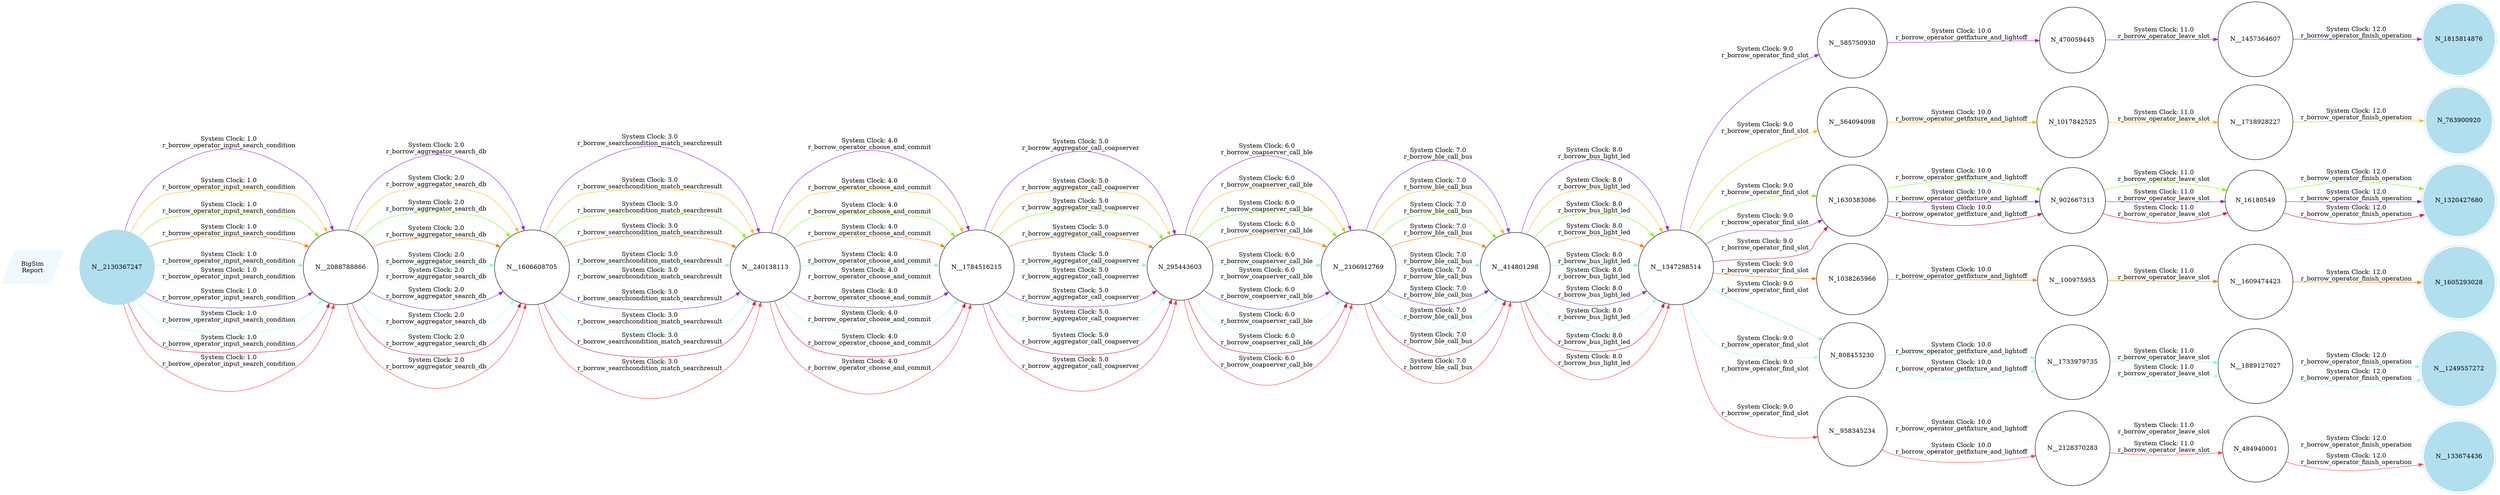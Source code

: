digraph reaction_graph {
   rankdir=LR;
   Node [shape = circle];
   BigSim_Report [shape = parallelogram color = aliceblue style=filled label="BigSim
Report"];
BigSim_Report -> N__2130367247[color = aliceblue label = ""];
 N__2130367247
 [shape=circle, color=lightblue2, style=filled];
N__1457364607[ label="N__1457364607"];
 N__1457364607 -> N_1815814876[ color = purple label = "System Clock: 12.0
r_borrow_operator_finish_operation"];
N_1815814876[ shape = doublecircle, color=lightblue2, style=filled, label="N_1815814876"];
N__2088788866[ label="N__2088788866"];
 N__2088788866 -> N__1606608705[ color = purple label = "System Clock: 2.0
r_borrow_aggregator_search_db"];
N__1784516215[ label="N__1784516215"];
 N__1784516215 -> N_295443603[ color = purple label = "System Clock: 5.0
r_borrow_aggregator_call_coapserver"];
N_470059445[ label="N_470059445"];
 N_470059445 -> N__1457364607[ color = purple label = "System Clock: 11.0
r_borrow_operator_leave_slot"];
N__2130367247[ label="N__2130367247"];
 N__2130367247 -> N__2088788866[ color = purple label = "System Clock: 1.0
r_borrow_operator_input_search_condition"];
N__585750930[ label="N__585750930"];
 N__585750930 -> N_470059445[ color = purple label = "System Clock: 10.0
r_borrow_operator_getfixture_and_lightoff"];
N__2106912769[ label="N__2106912769"];
 N__2106912769 -> N__414801298[ color = purple label = "System Clock: 7.0
r_borrow_ble_call_bus"];
N__240138113[ label="N__240138113"];
 N__240138113 -> N__1784516215[ color = purple label = "System Clock: 4.0
r_borrow_operator_choose_and_commit"];
N__414801298[ label="N__414801298"];
 N__414801298 -> N__1347298514[ color = purple label = "System Clock: 8.0
r_borrow_bus_light_led"];
N__1347298514[ label="N__1347298514"];
 N__1347298514 -> N__585750930[ color = purple label = "System Clock: 9.0
r_borrow_operator_find_slot"];
N_295443603[ label="N_295443603"];
 N_295443603 -> N__2106912769[ color = purple label = "System Clock: 6.0
r_borrow_coapserver_call_ble"];
N__1606608705[ label="N__1606608705"];
 N__1606608705 -> N__240138113[ color = purple label = "System Clock: 3.0
r_borrow_searchcondition_match_searchresult"];
N__2088788866[ label="N__2088788866"];
 N__2088788866 -> N__1606608705[ color = darkgoldenrod1 label = "System Clock: 2.0
r_borrow_aggregator_search_db"];
N__1718928227[ label="N__1718928227"];
 N__1718928227 -> N_763900920[ color = darkgoldenrod1 label = "System Clock: 12.0
r_borrow_operator_finish_operation"];
N_1017842525[ label="N_1017842525"];
 N_1017842525 -> N__1718928227[ color = darkgoldenrod1 label = "System Clock: 11.0
r_borrow_operator_leave_slot"];
N__1784516215[ label="N__1784516215"];
 N__1784516215 -> N_295443603[ color = darkgoldenrod1 label = "System Clock: 5.0
r_borrow_aggregator_call_coapserver"];
N__564094098[ label="N__564094098"];
 N__564094098 -> N_1017842525[ color = darkgoldenrod1 label = "System Clock: 10.0
r_borrow_operator_getfixture_and_lightoff"];
N__2130367247[ label="N__2130367247"];
 N__2130367247 -> N__2088788866[ color = darkgoldenrod1 label = "System Clock: 1.0
r_borrow_operator_input_search_condition"];
N__2106912769[ label="N__2106912769"];
 N__2106912769 -> N__414801298[ color = darkgoldenrod1 label = "System Clock: 7.0
r_borrow_ble_call_bus"];
N__240138113[ label="N__240138113"];
 N__240138113 -> N__1784516215[ color = darkgoldenrod1 label = "System Clock: 4.0
r_borrow_operator_choose_and_commit"];
N__414801298[ label="N__414801298"];
 N__414801298 -> N__1347298514[ color = darkgoldenrod1 label = "System Clock: 8.0
r_borrow_bus_light_led"];
N__1347298514[ label="N__1347298514"];
 N__1347298514 -> N__564094098[ color = darkgoldenrod1 label = "System Clock: 9.0
r_borrow_operator_find_slot"];
N_295443603[ label="N_295443603"];
 N_295443603 -> N__2106912769[ color = darkgoldenrod1 label = "System Clock: 6.0
r_borrow_coapserver_call_ble"];
N__1606608705[ label="N__1606608705"];
 N__1606608705 -> N__240138113[ color = darkgoldenrod1 label = "System Clock: 3.0
r_borrow_searchcondition_match_searchresult"];
N_763900920[ shape = doublecircle, color=lightblue2, style=filled, label="N_763900920"];
N_1320427680[ shape = doublecircle, color=lightblue2, style=filled, label="N_1320427680"];
N__2088788866[ label="N__2088788866"];
 N__2088788866 -> N__1606608705[ color = chartreuse1 label = "System Clock: 2.0
r_borrow_aggregator_search_db"];
N__1784516215[ label="N__1784516215"];
 N__1784516215 -> N_295443603[ color = chartreuse1 label = "System Clock: 5.0
r_borrow_aggregator_call_coapserver"];
N__2130367247[ label="N__2130367247"];
 N__2130367247 -> N__2088788866[ color = chartreuse1 label = "System Clock: 1.0
r_borrow_operator_input_search_condition"];
N_16180549[ label="N_16180549"];
 N_16180549 -> N_1320427680[ color = chartreuse1 label = "System Clock: 12.0
r_borrow_operator_finish_operation"];
N__2106912769[ label="N__2106912769"];
 N__2106912769 -> N__414801298[ color = chartreuse1 label = "System Clock: 7.0
r_borrow_ble_call_bus"];
N_902667313[ label="N_902667313"];
 N_902667313 -> N_16180549[ color = chartreuse1 label = "System Clock: 11.0
r_borrow_operator_leave_slot"];
N__240138113[ label="N__240138113"];
 N__240138113 -> N__1784516215[ color = chartreuse1 label = "System Clock: 4.0
r_borrow_operator_choose_and_commit"];
N__414801298[ label="N__414801298"];
 N__414801298 -> N__1347298514[ color = chartreuse1 label = "System Clock: 8.0
r_borrow_bus_light_led"];
N_1630383086[ label="N_1630383086"];
 N_1630383086 -> N_902667313[ color = chartreuse1 label = "System Clock: 10.0
r_borrow_operator_getfixture_and_lightoff"];
N__1347298514[ label="N__1347298514"];
 N__1347298514 -> N_1630383086[ color = chartreuse1 label = "System Clock: 9.0
r_borrow_operator_find_slot"];
N_295443603[ label="N_295443603"];
 N_295443603 -> N__2106912769[ color = chartreuse1 label = "System Clock: 6.0
r_borrow_coapserver_call_ble"];
N__1606608705[ label="N__1606608705"];
 N__1606608705 -> N__240138113[ color = chartreuse1 label = "System Clock: 3.0
r_borrow_searchcondition_match_searchresult"];
N__1609474423[ label="N__1609474423"];
 N__1609474423 -> N_1605293028[ color = darkorange1 label = "System Clock: 12.0
r_borrow_operator_finish_operation"];
N__100975955[ label="N__100975955"];
 N__100975955 -> N__1609474423[ color = darkorange1 label = "System Clock: 11.0
r_borrow_operator_leave_slot"];
N__2088788866[ label="N__2088788866"];
 N__2088788866 -> N__1606608705[ color = darkorange1 label = "System Clock: 2.0
r_borrow_aggregator_search_db"];
N__1784516215[ label="N__1784516215"];
 N__1784516215 -> N_295443603[ color = darkorange1 label = "System Clock: 5.0
r_borrow_aggregator_call_coapserver"];
N_1605293028[ shape = doublecircle, color=lightblue2, style=filled, label="N_1605293028"];
N__2130367247[ label="N__2130367247"];
 N__2130367247 -> N__2088788866[ color = darkorange1 label = "System Clock: 1.0
r_borrow_operator_input_search_condition"];
N__2106912769[ label="N__2106912769"];
 N__2106912769 -> N__414801298[ color = darkorange1 label = "System Clock: 7.0
r_borrow_ble_call_bus"];
N__240138113[ label="N__240138113"];
 N__240138113 -> N__1784516215[ color = darkorange1 label = "System Clock: 4.0
r_borrow_operator_choose_and_commit"];
N__414801298[ label="N__414801298"];
 N__414801298 -> N__1347298514[ color = darkorange1 label = "System Clock: 8.0
r_borrow_bus_light_led"];
N__1347298514[ label="N__1347298514"];
 N__1347298514 -> N_1038265966[ color = darkorange1 label = "System Clock: 9.0
r_borrow_operator_find_slot"];
N_1038265966[ label="N_1038265966"];
 N_1038265966 -> N__100975955[ color = darkorange1 label = "System Clock: 10.0
r_borrow_operator_getfixture_and_lightoff"];
N_295443603[ label="N_295443603"];
 N_295443603 -> N__2106912769[ color = darkorange1 label = "System Clock: 6.0
r_borrow_coapserver_call_ble"];
N__1606608705[ label="N__1606608705"];
 N__1606608705 -> N__240138113[ color = darkorange1 label = "System Clock: 3.0
r_borrow_searchcondition_match_searchresult"];
N__1733979735[ label="N__1733979735"];
 N__1733979735 -> N__1889127027[ color = aquamarine1 label = "System Clock: 11.0
r_borrow_operator_leave_slot"];
N__2088788866[ label="N__2088788866"];
 N__2088788866 -> N__1606608705[ color = aquamarine1 label = "System Clock: 2.0
r_borrow_aggregator_search_db"];
N__1889127027[ label="N__1889127027"];
 N__1889127027 -> N__1249557272[ color = aquamarine1 label = "System Clock: 12.0
r_borrow_operator_finish_operation"];
N__1249557272[ shape = doublecircle, color=lightblue2, style=filled, label="N__1249557272"];
N__1784516215[ label="N__1784516215"];
 N__1784516215 -> N_295443603[ color = aquamarine1 label = "System Clock: 5.0
r_borrow_aggregator_call_coapserver"];
N__2130367247[ label="N__2130367247"];
 N__2130367247 -> N__2088788866[ color = aquamarine1 label = "System Clock: 1.0
r_borrow_operator_input_search_condition"];
N__2106912769[ label="N__2106912769"];
 N__2106912769 -> N__414801298[ color = aquamarine1 label = "System Clock: 7.0
r_borrow_ble_call_bus"];
N__240138113[ label="N__240138113"];
 N__240138113 -> N__1784516215[ color = aquamarine1 label = "System Clock: 4.0
r_borrow_operator_choose_and_commit"];
N__414801298[ label="N__414801298"];
 N__414801298 -> N__1347298514[ color = aquamarine1 label = "System Clock: 8.0
r_borrow_bus_light_led"];
N__1347298514[ label="N__1347298514"];
 N__1347298514 -> N_808453230[ color = aquamarine1 label = "System Clock: 9.0
r_borrow_operator_find_slot"];
N_295443603[ label="N_295443603"];
 N_295443603 -> N__2106912769[ color = aquamarine1 label = "System Clock: 6.0
r_borrow_coapserver_call_ble"];
N__1606608705[ label="N__1606608705"];
 N__1606608705 -> N__240138113[ color = aquamarine1 label = "System Clock: 3.0
r_borrow_searchcondition_match_searchresult"];
N_808453230[ label="N_808453230"];
 N_808453230 -> N__1733979735[ color = aquamarine1 label = "System Clock: 10.0
r_borrow_operator_getfixture_and_lightoff"];
N__958345234[ label="N__958345234"];
 N__958345234 -> N__2128370283[ color = aliceblue label = "System Clock: 10.0
r_borrow_operator_getfixture_and_lightoff"];
N__2088788866[ label="N__2088788866"];
 N__2088788866 -> N__1606608705[ color = aliceblue label = "System Clock: 2.0
r_borrow_aggregator_search_db"];
N__2128370283[ label="N__2128370283"];
 N__2128370283 -> N_484940001[ color = aliceblue label = "System Clock: 11.0
r_borrow_operator_leave_slot"];
N__1784516215[ label="N__1784516215"];
 N__1784516215 -> N_295443603[ color = aliceblue label = "System Clock: 5.0
r_borrow_aggregator_call_coapserver"];
N__133674436[ shape = doublecircle, color=lightblue2, style=filled, label="N__133674436"];
N__2130367247[ label="N__2130367247"];
 N__2130367247 -> N__2088788866[ color = aliceblue label = "System Clock: 1.0
r_borrow_operator_input_search_condition"];
N_484940001[ label="N_484940001"];
 N_484940001 -> N__133674436[ color = aliceblue label = "System Clock: 12.0
r_borrow_operator_finish_operation"];
N__2106912769[ label="N__2106912769"];
 N__2106912769 -> N__414801298[ color = aliceblue label = "System Clock: 7.0
r_borrow_ble_call_bus"];
N__240138113[ label="N__240138113"];
 N__240138113 -> N__1784516215[ color = aliceblue label = "System Clock: 4.0
r_borrow_operator_choose_and_commit"];
N__414801298[ label="N__414801298"];
 N__414801298 -> N__1347298514[ color = aliceblue label = "System Clock: 8.0
r_borrow_bus_light_led"];
N__1347298514[ label="N__1347298514"];
 N__1347298514 -> N__958345234[ color = aliceblue label = "System Clock: 9.0
r_borrow_operator_find_slot"];
N_295443603[ label="N_295443603"];
 N_295443603 -> N__2106912769[ color = aliceblue label = "System Clock: 6.0
r_borrow_coapserver_call_ble"];
N__1606608705[ label="N__1606608705"];
 N__1606608705 -> N__240138113[ color = aliceblue label = "System Clock: 3.0
r_borrow_searchcondition_match_searchresult"];
N_1320427680[ shape = doublecircle, color=lightblue2, style=filled, label="N_1320427680"];
N__2088788866[ label="N__2088788866"];
 N__2088788866 -> N__1606608705[ color = blueviolet label = "System Clock: 2.0
r_borrow_aggregator_search_db"];
N__1784516215[ label="N__1784516215"];
 N__1784516215 -> N_295443603[ color = blueviolet label = "System Clock: 5.0
r_borrow_aggregator_call_coapserver"];
N__2130367247[ label="N__2130367247"];
 N__2130367247 -> N__2088788866[ color = blueviolet label = "System Clock: 1.0
r_borrow_operator_input_search_condition"];
N_16180549[ label="N_16180549"];
 N_16180549 -> N_1320427680[ color = blueviolet label = "System Clock: 12.0
r_borrow_operator_finish_operation"];
N__2106912769[ label="N__2106912769"];
 N__2106912769 -> N__414801298[ color = blueviolet label = "System Clock: 7.0
r_borrow_ble_call_bus"];
N_902667313[ label="N_902667313"];
 N_902667313 -> N_16180549[ color = blueviolet label = "System Clock: 11.0
r_borrow_operator_leave_slot"];
N__240138113[ label="N__240138113"];
 N__240138113 -> N__1784516215[ color = blueviolet label = "System Clock: 4.0
r_borrow_operator_choose_and_commit"];
N__414801298[ label="N__414801298"];
 N__414801298 -> N__1347298514[ color = blueviolet label = "System Clock: 8.0
r_borrow_bus_light_led"];
N_1630383086[ label="N_1630383086"];
 N_1630383086 -> N_902667313[ color = blueviolet label = "System Clock: 10.0
r_borrow_operator_getfixture_and_lightoff"];
N__1347298514[ label="N__1347298514"];
 N__1347298514 -> N_1630383086[ color = blueviolet label = "System Clock: 9.0
r_borrow_operator_find_slot"];
N_295443603[ label="N_295443603"];
 N_295443603 -> N__2106912769[ color = blueviolet label = "System Clock: 6.0
r_borrow_coapserver_call_ble"];
N__1606608705[ label="N__1606608705"];
 N__1606608705 -> N__240138113[ color = blueviolet label = "System Clock: 3.0
r_borrow_searchcondition_match_searchresult"];
N__1733979735[ label="N__1733979735"];
 N__1733979735 -> N__1889127027[ color = darkslategray1 label = "System Clock: 11.0
r_borrow_operator_leave_slot"];
N__2088788866[ label="N__2088788866"];
 N__2088788866 -> N__1606608705[ color = darkslategray1 label = "System Clock: 2.0
r_borrow_aggregator_search_db"];
N__1889127027[ label="N__1889127027"];
 N__1889127027 -> N__1249557272[ color = darkslategray1 label = "System Clock: 12.0
r_borrow_operator_finish_operation"];
N__1249557272[ shape = doublecircle, color=lightblue2, style=filled, label="N__1249557272"];
N__1784516215[ label="N__1784516215"];
 N__1784516215 -> N_295443603[ color = darkslategray1 label = "System Clock: 5.0
r_borrow_aggregator_call_coapserver"];
N__2130367247[ label="N__2130367247"];
 N__2130367247 -> N__2088788866[ color = darkslategray1 label = "System Clock: 1.0
r_borrow_operator_input_search_condition"];
N__2106912769[ label="N__2106912769"];
 N__2106912769 -> N__414801298[ color = darkslategray1 label = "System Clock: 7.0
r_borrow_ble_call_bus"];
N__240138113[ label="N__240138113"];
 N__240138113 -> N__1784516215[ color = darkslategray1 label = "System Clock: 4.0
r_borrow_operator_choose_and_commit"];
N__414801298[ label="N__414801298"];
 N__414801298 -> N__1347298514[ color = darkslategray1 label = "System Clock: 8.0
r_borrow_bus_light_led"];
N__1347298514[ label="N__1347298514"];
 N__1347298514 -> N_808453230[ color = darkslategray1 label = "System Clock: 9.0
r_borrow_operator_find_slot"];
N_295443603[ label="N_295443603"];
 N_295443603 -> N__2106912769[ color = darkslategray1 label = "System Clock: 6.0
r_borrow_coapserver_call_ble"];
N__1606608705[ label="N__1606608705"];
 N__1606608705 -> N__240138113[ color = darkslategray1 label = "System Clock: 3.0
r_borrow_searchcondition_match_searchresult"];
N_808453230[ label="N_808453230"];
 N_808453230 -> N__1733979735[ color = darkslategray1 label = "System Clock: 10.0
r_borrow_operator_getfixture_and_lightoff"];
N_1320427680[ shape = doublecircle, color=lightblue2, style=filled, label="N_1320427680"];
N__2088788866[ label="N__2088788866"];
 N__2088788866 -> N__1606608705[ color = crimson label = "System Clock: 2.0
r_borrow_aggregator_search_db"];
N__1784516215[ label="N__1784516215"];
 N__1784516215 -> N_295443603[ color = crimson label = "System Clock: 5.0
r_borrow_aggregator_call_coapserver"];
N__2130367247[ label="N__2130367247"];
 N__2130367247 -> N__2088788866[ color = crimson label = "System Clock: 1.0
r_borrow_operator_input_search_condition"];
N_16180549[ label="N_16180549"];
 N_16180549 -> N_1320427680[ color = crimson label = "System Clock: 12.0
r_borrow_operator_finish_operation"];
N__2106912769[ label="N__2106912769"];
 N__2106912769 -> N__414801298[ color = crimson label = "System Clock: 7.0
r_borrow_ble_call_bus"];
N_902667313[ label="N_902667313"];
 N_902667313 -> N_16180549[ color = crimson label = "System Clock: 11.0
r_borrow_operator_leave_slot"];
N__240138113[ label="N__240138113"];
 N__240138113 -> N__1784516215[ color = crimson label = "System Clock: 4.0
r_borrow_operator_choose_and_commit"];
N__414801298[ label="N__414801298"];
 N__414801298 -> N__1347298514[ color = crimson label = "System Clock: 8.0
r_borrow_bus_light_led"];
N_1630383086[ label="N_1630383086"];
 N_1630383086 -> N_902667313[ color = crimson label = "System Clock: 10.0
r_borrow_operator_getfixture_and_lightoff"];
N__1347298514[ label="N__1347298514"];
 N__1347298514 -> N_1630383086[ color = crimson label = "System Clock: 9.0
r_borrow_operator_find_slot"];
N_295443603[ label="N_295443603"];
 N_295443603 -> N__2106912769[ color = crimson label = "System Clock: 6.0
r_borrow_coapserver_call_ble"];
N__1606608705[ label="N__1606608705"];
 N__1606608705 -> N__240138113[ color = crimson label = "System Clock: 3.0
r_borrow_searchcondition_match_searchresult"];
N__958345234[ label="N__958345234"];
 N__958345234 -> N__2128370283[ color = brown1 label = "System Clock: 10.0
r_borrow_operator_getfixture_and_lightoff"];
N__2088788866[ label="N__2088788866"];
 N__2088788866 -> N__1606608705[ color = brown1 label = "System Clock: 2.0
r_borrow_aggregator_search_db"];
N__2128370283[ label="N__2128370283"];
 N__2128370283 -> N_484940001[ color = brown1 label = "System Clock: 11.0
r_borrow_operator_leave_slot"];
N__1784516215[ label="N__1784516215"];
 N__1784516215 -> N_295443603[ color = brown1 label = "System Clock: 5.0
r_borrow_aggregator_call_coapserver"];
N__133674436[ shape = doublecircle, color=lightblue2, style=filled, label="N__133674436"];
N__2130367247[ label="N__2130367247"];
 N__2130367247 -> N__2088788866[ color = brown1 label = "System Clock: 1.0
r_borrow_operator_input_search_condition"];
N_484940001[ label="N_484940001"];
 N_484940001 -> N__133674436[ color = brown1 label = "System Clock: 12.0
r_borrow_operator_finish_operation"];
N__2106912769[ label="N__2106912769"];
 N__2106912769 -> N__414801298[ color = brown1 label = "System Clock: 7.0
r_borrow_ble_call_bus"];
N__240138113[ label="N__240138113"];
 N__240138113 -> N__1784516215[ color = brown1 label = "System Clock: 4.0
r_borrow_operator_choose_and_commit"];
N__414801298[ label="N__414801298"];
 N__414801298 -> N__1347298514[ color = brown1 label = "System Clock: 8.0
r_borrow_bus_light_led"];
N__1347298514[ label="N__1347298514"];
 N__1347298514 -> N__958345234[ color = brown1 label = "System Clock: 9.0
r_borrow_operator_find_slot"];
N_295443603[ label="N_295443603"];
 N_295443603 -> N__2106912769[ color = brown1 label = "System Clock: 6.0
r_borrow_coapserver_call_ble"];
N__1606608705[ label="N__1606608705"];
 N__1606608705 -> N__240138113[ color = brown1 label = "System Clock: 3.0
r_borrow_searchcondition_match_searchresult"];
}
